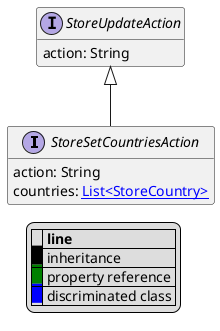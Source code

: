 @startuml

hide empty fields
hide empty methods
legend
|= |= line |
|<back:black>   </back>| inheritance |
|<back:green>   </back>| property reference |
|<back:blue>   </back>| discriminated class |
endlegend
interface StoreSetCountriesAction [[StoreSetCountriesAction.svg]] extends StoreUpdateAction {
    action: String
    countries: [[StoreCountry.svg List<StoreCountry>]]
}
interface StoreUpdateAction [[StoreUpdateAction.svg]]  {
    action: String
}





@enduml
